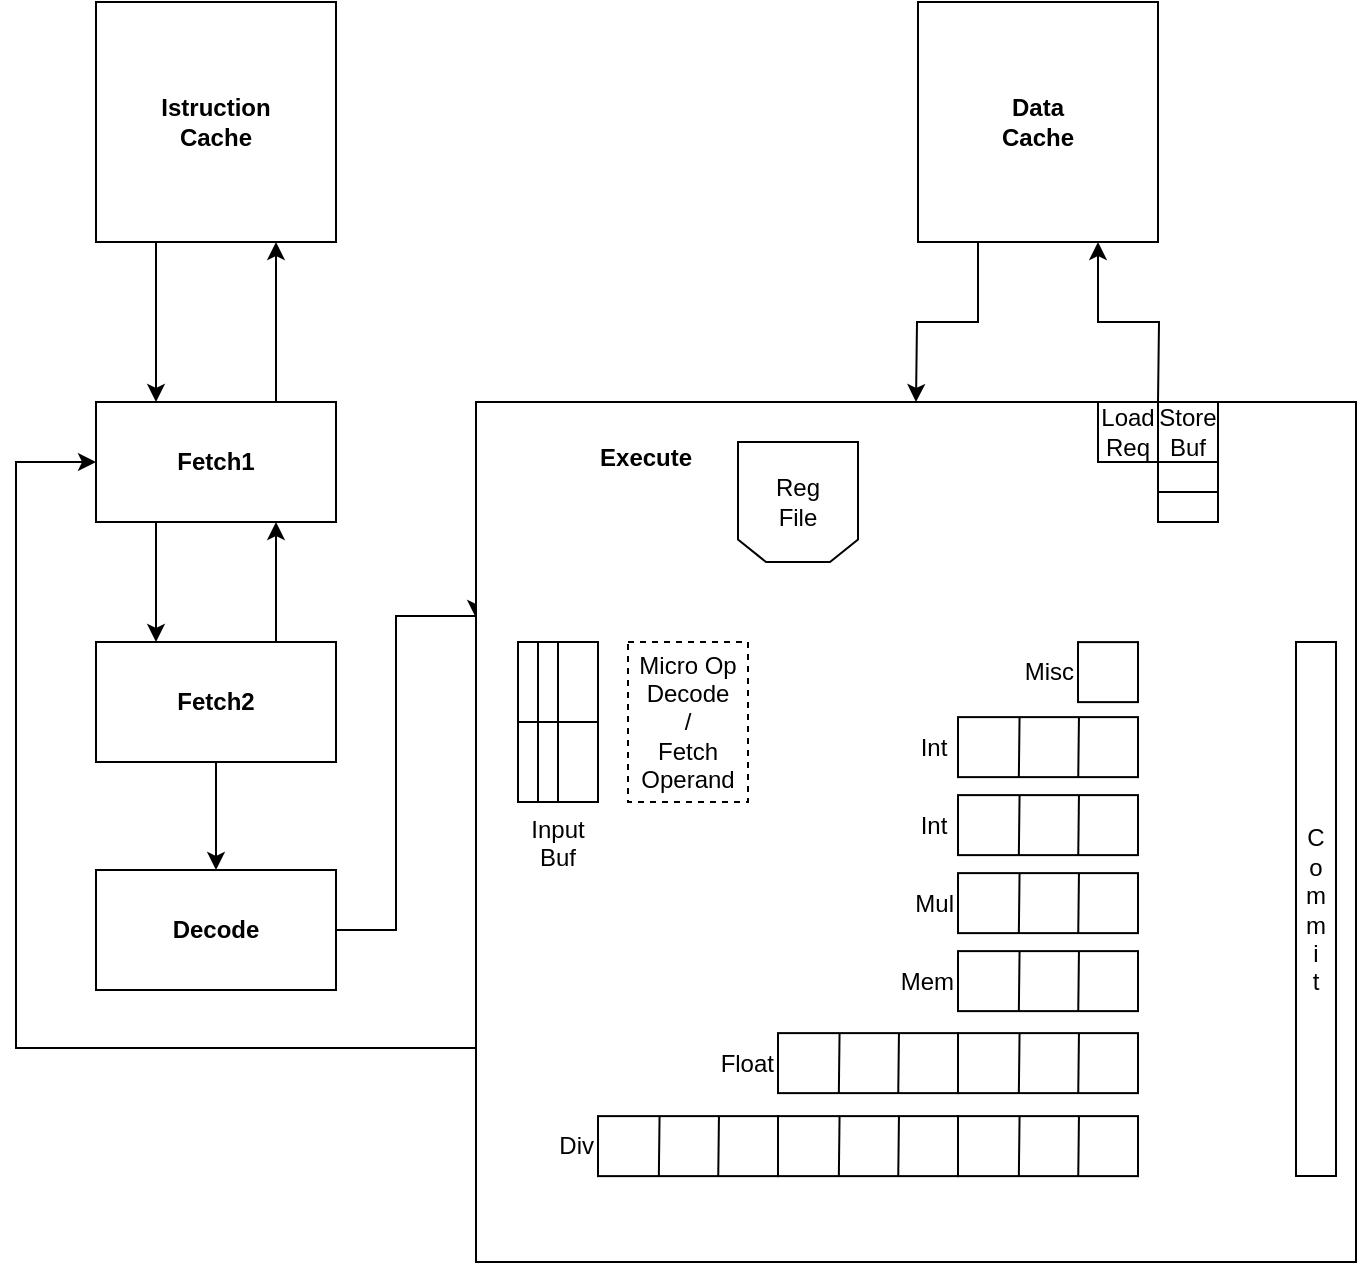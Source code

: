 <mxfile version="12.1.0" type="github" pages="1"><diagram id="EdAOTdUpAiUYNW-F2-T8" name="Page-1"><mxGraphModel dx="868" dy="518" grid="1" gridSize="10" guides="1" tooltips="1" connect="1" arrows="1" fold="1" page="1" pageScale="1" pageWidth="827" pageHeight="1169" math="0" shadow="0"><root><mxCell id="0"/><mxCell id="1" parent="0"/><mxCell id="xlTgU6gEici19xFDkvJ_-10" style="edgeStyle=orthogonalEdgeStyle;rounded=0;orthogonalLoop=1;jettySize=auto;html=1;exitX=0.25;exitY=1;exitDx=0;exitDy=0;entryX=0.25;entryY=0;entryDx=0;entryDy=0;fontStyle=1" parent="1" source="xlTgU6gEici19xFDkvJ_-1" target="xlTgU6gEici19xFDkvJ_-2" edge="1"><mxGeometry relative="1" as="geometry"/></mxCell><mxCell id="xlTgU6gEici19xFDkvJ_-1" value="Istruction&lt;br&gt;Cache" style="rounded=0;whiteSpace=wrap;html=1;fontStyle=1" parent="1" vertex="1"><mxGeometry x="80" y="40" width="120" height="120" as="geometry"/></mxCell><mxCell id="xlTgU6gEici19xFDkvJ_-11" style="edgeStyle=orthogonalEdgeStyle;rounded=0;orthogonalLoop=1;jettySize=auto;html=1;exitX=0.75;exitY=0;exitDx=0;exitDy=0;entryX=0.75;entryY=1;entryDx=0;entryDy=0;fontStyle=1" parent="1" source="xlTgU6gEici19xFDkvJ_-2" target="xlTgU6gEici19xFDkvJ_-1" edge="1"><mxGeometry relative="1" as="geometry"/></mxCell><mxCell id="xlTgU6gEici19xFDkvJ_-12" style="edgeStyle=orthogonalEdgeStyle;rounded=0;orthogonalLoop=1;jettySize=auto;html=1;exitX=0.25;exitY=1;exitDx=0;exitDy=0;entryX=0.25;entryY=0;entryDx=0;entryDy=0;fontStyle=1" parent="1" source="xlTgU6gEici19xFDkvJ_-2" target="xlTgU6gEici19xFDkvJ_-3" edge="1"><mxGeometry relative="1" as="geometry"/></mxCell><mxCell id="xlTgU6gEici19xFDkvJ_-2" value="Fetch1" style="rounded=0;whiteSpace=wrap;html=1;fontStyle=1" parent="1" vertex="1"><mxGeometry x="80" y="240" width="120" height="60" as="geometry"/></mxCell><mxCell id="xlTgU6gEici19xFDkvJ_-13" style="edgeStyle=orthogonalEdgeStyle;rounded=0;orthogonalLoop=1;jettySize=auto;html=1;exitX=0.75;exitY=0;exitDx=0;exitDy=0;fontStyle=1;entryX=0.75;entryY=1;entryDx=0;entryDy=0;" parent="1" source="xlTgU6gEici19xFDkvJ_-3" target="xlTgU6gEici19xFDkvJ_-2" edge="1"><mxGeometry relative="1" as="geometry"><mxPoint x="90" y="400" as="targetPoint"/></mxGeometry></mxCell><mxCell id="xlTgU6gEici19xFDkvJ_-15" style="edgeStyle=orthogonalEdgeStyle;rounded=0;orthogonalLoop=1;jettySize=auto;html=1;exitX=0.5;exitY=1;exitDx=0;exitDy=0;entryX=0.5;entryY=0;entryDx=0;entryDy=0;fontStyle=1" parent="1" source="xlTgU6gEici19xFDkvJ_-3" target="xlTgU6gEici19xFDkvJ_-4" edge="1"><mxGeometry relative="1" as="geometry"/></mxCell><mxCell id="xlTgU6gEici19xFDkvJ_-3" value="Fetch2" style="rounded=0;whiteSpace=wrap;html=1;fontStyle=1" parent="1" vertex="1"><mxGeometry x="80" y="360" width="120" height="60" as="geometry"/></mxCell><mxCell id="xlTgU6gEici19xFDkvJ_-16" style="edgeStyle=orthogonalEdgeStyle;rounded=0;orthogonalLoop=1;jettySize=auto;html=1;exitX=1;exitY=0.5;exitDx=0;exitDy=0;entryX=0;entryY=0.25;entryDx=0;entryDy=0;" parent="1" source="xlTgU6gEici19xFDkvJ_-4" edge="1"><mxGeometry relative="1" as="geometry"><mxPoint x="270" y="348" as="targetPoint"/><Array as="points"><mxPoint x="230" y="504"/><mxPoint x="230" y="347"/></Array></mxGeometry></mxCell><mxCell id="xlTgU6gEici19xFDkvJ_-4" value="&lt;span&gt;Decode&lt;/span&gt;" style="rounded=0;whiteSpace=wrap;html=1;fontStyle=1" parent="1" vertex="1"><mxGeometry x="80" y="474" width="120" height="60" as="geometry"/></mxCell><mxCell id="xlTgU6gEici19xFDkvJ_-9" style="edgeStyle=orthogonalEdgeStyle;rounded=0;orthogonalLoop=1;jettySize=auto;html=1;exitX=0.995;exitY=0.005;exitDx=0;exitDy=0;entryX=0.75;entryY=1;entryDx=0;entryDy=0;exitPerimeter=0;" parent="1" target="xlTgU6gEici19xFDkvJ_-6" edge="1"><mxGeometry relative="1" as="geometry"><mxPoint x="611" y="240" as="sourcePoint"/></mxGeometry></mxCell><mxCell id="xlTgU6gEici19xFDkvJ_-17" style="edgeStyle=orthogonalEdgeStyle;rounded=0;orthogonalLoop=1;jettySize=auto;html=1;entryX=0;entryY=0.5;entryDx=0;entryDy=0;exitX=0;exitY=0.75;exitDx=0;exitDy=0;" parent="1" target="xlTgU6gEici19xFDkvJ_-2" edge="1"><mxGeometry relative="1" as="geometry"><Array as="points"><mxPoint x="40" y="563"/><mxPoint x="40" y="270"/></Array><mxPoint x="270" y="563" as="sourcePoint"/></mxGeometry></mxCell><mxCell id="xlTgU6gEici19xFDkvJ_-8" style="edgeStyle=orthogonalEdgeStyle;rounded=0;orthogonalLoop=1;jettySize=auto;html=1;exitX=0.25;exitY=1;exitDx=0;exitDy=0;entryX=0.5;entryY=0;entryDx=0;entryDy=0;" parent="1" source="xlTgU6gEici19xFDkvJ_-6" edge="1"><mxGeometry relative="1" as="geometry"><mxPoint x="490" y="240" as="targetPoint"/></mxGeometry></mxCell><mxCell id="xlTgU6gEici19xFDkvJ_-6" value="Data&lt;br&gt;Cache" style="rounded=0;whiteSpace=wrap;html=1;fontStyle=1" parent="1" vertex="1"><mxGeometry x="491" y="40" width="120" height="120" as="geometry"/></mxCell><mxCell id="oU3VeBDMUItlI4Esvr1q-70" value="&amp;nbsp; &amp;nbsp; &amp;nbsp; &amp;nbsp; &amp;nbsp; &lt;br&gt;&amp;nbsp; &amp;nbsp; &amp;nbsp; &amp;nbsp; &amp;nbsp; &amp;nbsp; &amp;nbsp; &amp;nbsp; &amp;nbsp; &lt;b&gt;Execute&lt;/b&gt;" style="rounded=0;whiteSpace=wrap;html=1;verticalAlign=top;labelPosition=center;verticalLabelPosition=middle;align=left;" vertex="1" parent="1"><mxGeometry x="270" y="240" width="440" height="430" as="geometry"/></mxCell><mxCell id="oU3VeBDMUItlI4Esvr1q-71" value="Int&amp;nbsp;" style="rounded=0;whiteSpace=wrap;html=1;align=right;labelPosition=left;verticalLabelPosition=middle;verticalAlign=middle;" vertex="1" parent="1"><mxGeometry x="511" y="436.559" width="90" height="30" as="geometry"/></mxCell><mxCell id="oU3VeBDMUItlI4Esvr1q-72" value="" style="endArrow=none;html=1;exitX=0.338;exitY=0.997;exitDx=0;exitDy=0;exitPerimeter=0;entryX=0.342;entryY=0.003;entryDx=0;entryDy=0;entryPerimeter=0;" edge="1" parent="1" source="oU3VeBDMUItlI4Esvr1q-71" target="oU3VeBDMUItlI4Esvr1q-71"><mxGeometry width="50" height="50" relative="1" as="geometry"><mxPoint x="-19" y="539.559" as="sourcePoint"/><mxPoint x="382" y="359.559" as="targetPoint"/></mxGeometry></mxCell><mxCell id="oU3VeBDMUItlI4Esvr1q-73" value="" style="endArrow=none;html=1;exitX=0.668;exitY=1.01;exitDx=0;exitDy=0;exitPerimeter=0;entryX=0.672;entryY=-0.003;entryDx=0;entryDy=0;entryPerimeter=0;" edge="1" parent="1" source="oU3VeBDMUItlI4Esvr1q-71" target="oU3VeBDMUItlI4Esvr1q-71"><mxGeometry width="50" height="50" relative="1" as="geometry"><mxPoint x="420.8" y="419.939" as="sourcePoint"/><mxPoint x="421" y="359.559" as="targetPoint"/></mxGeometry></mxCell><mxCell id="oU3VeBDMUItlI4Esvr1q-74" value="Mul" style="rounded=0;whiteSpace=wrap;html=1;align=right;labelPosition=left;verticalLabelPosition=middle;verticalAlign=middle;" vertex="1" parent="1"><mxGeometry x="511" y="475.559" width="90" height="30" as="geometry"/></mxCell><mxCell id="oU3VeBDMUItlI4Esvr1q-75" value="" style="endArrow=none;html=1;exitX=0.338;exitY=0.997;exitDx=0;exitDy=0;exitPerimeter=0;entryX=0.342;entryY=0.003;entryDx=0;entryDy=0;entryPerimeter=0;" edge="1" parent="1" source="oU3VeBDMUItlI4Esvr1q-74" target="oU3VeBDMUItlI4Esvr1q-74"><mxGeometry width="50" height="50" relative="1" as="geometry"><mxPoint x="-19" y="579.559" as="sourcePoint"/><mxPoint x="382" y="399.559" as="targetPoint"/></mxGeometry></mxCell><mxCell id="oU3VeBDMUItlI4Esvr1q-76" value="" style="endArrow=none;html=1;exitX=0.668;exitY=1.01;exitDx=0;exitDy=0;exitPerimeter=0;entryX=0.672;entryY=-0.003;entryDx=0;entryDy=0;entryPerimeter=0;" edge="1" parent="1" source="oU3VeBDMUItlI4Esvr1q-74" target="oU3VeBDMUItlI4Esvr1q-74"><mxGeometry width="50" height="50" relative="1" as="geometry"><mxPoint x="420.8" y="459.939" as="sourcePoint"/><mxPoint x="421" y="399.559" as="targetPoint"/></mxGeometry></mxCell><mxCell id="oU3VeBDMUItlI4Esvr1q-77" value="Div" style="rounded=0;whiteSpace=wrap;html=1;align=right;labelPosition=left;verticalLabelPosition=middle;verticalAlign=middle;" vertex="1" parent="1"><mxGeometry x="331" y="597.059" width="90" height="30" as="geometry"/></mxCell><mxCell id="oU3VeBDMUItlI4Esvr1q-78" value="" style="endArrow=none;html=1;exitX=0.338;exitY=0.997;exitDx=0;exitDy=0;exitPerimeter=0;entryX=0.342;entryY=0.003;entryDx=0;entryDy=0;entryPerimeter=0;" edge="1" parent="1" source="oU3VeBDMUItlI4Esvr1q-77" target="oU3VeBDMUItlI4Esvr1q-77"><mxGeometry width="50" height="50" relative="1" as="geometry"><mxPoint x="-19" y="619.559" as="sourcePoint"/><mxPoint x="382" y="439.559" as="targetPoint"/></mxGeometry></mxCell><mxCell id="oU3VeBDMUItlI4Esvr1q-79" value="" style="endArrow=none;html=1;exitX=0.668;exitY=1.01;exitDx=0;exitDy=0;exitPerimeter=0;entryX=0.672;entryY=-0.003;entryDx=0;entryDy=0;entryPerimeter=0;" edge="1" parent="1" source="oU3VeBDMUItlI4Esvr1q-77" target="oU3VeBDMUItlI4Esvr1q-77"><mxGeometry width="50" height="50" relative="1" as="geometry"><mxPoint x="420.8" y="499.939" as="sourcePoint"/><mxPoint x="421" y="439.559" as="targetPoint"/></mxGeometry></mxCell><mxCell id="oU3VeBDMUItlI4Esvr1q-80" value="" style="rounded=0;whiteSpace=wrap;html=1;align=right;labelPosition=left;verticalLabelPosition=middle;verticalAlign=middle;" vertex="1" parent="1"><mxGeometry x="421" y="597.059" width="90" height="30" as="geometry"/></mxCell><mxCell id="oU3VeBDMUItlI4Esvr1q-81" value="" style="endArrow=none;html=1;exitX=0.338;exitY=0.997;exitDx=0;exitDy=0;exitPerimeter=0;entryX=0.342;entryY=0.003;entryDx=0;entryDy=0;entryPerimeter=0;" edge="1" parent="1" source="oU3VeBDMUItlI4Esvr1q-80" target="oU3VeBDMUItlI4Esvr1q-80"><mxGeometry width="50" height="50" relative="1" as="geometry"><mxPoint x="-324" y="659.559" as="sourcePoint"/><mxPoint x="77" y="479.559" as="targetPoint"/></mxGeometry></mxCell><mxCell id="oU3VeBDMUItlI4Esvr1q-82" value="" style="endArrow=none;html=1;exitX=0.668;exitY=1.01;exitDx=0;exitDy=0;exitPerimeter=0;entryX=0.672;entryY=-0.003;entryDx=0;entryDy=0;entryPerimeter=0;" edge="1" parent="1" source="oU3VeBDMUItlI4Esvr1q-80" target="oU3VeBDMUItlI4Esvr1q-80"><mxGeometry width="50" height="50" relative="1" as="geometry"><mxPoint x="115.8" y="539.939" as="sourcePoint"/><mxPoint x="116" y="479.559" as="targetPoint"/></mxGeometry></mxCell><mxCell id="oU3VeBDMUItlI4Esvr1q-83" value="" style="rounded=0;whiteSpace=wrap;html=1;align=right;labelPosition=left;verticalLabelPosition=middle;verticalAlign=middle;" vertex="1" parent="1"><mxGeometry x="511" y="597.059" width="90" height="30" as="geometry"/></mxCell><mxCell id="oU3VeBDMUItlI4Esvr1q-84" value="" style="endArrow=none;html=1;exitX=0.338;exitY=0.997;exitDx=0;exitDy=0;exitPerimeter=0;entryX=0.342;entryY=0.003;entryDx=0;entryDy=0;entryPerimeter=0;" edge="1" parent="1" source="oU3VeBDMUItlI4Esvr1q-83" target="oU3VeBDMUItlI4Esvr1q-83"><mxGeometry width="50" height="50" relative="1" as="geometry"><mxPoint x="-314" y="669.559" as="sourcePoint"/><mxPoint x="87" y="489.559" as="targetPoint"/></mxGeometry></mxCell><mxCell id="oU3VeBDMUItlI4Esvr1q-85" value="" style="endArrow=none;html=1;exitX=0.668;exitY=1.01;exitDx=0;exitDy=0;exitPerimeter=0;entryX=0.672;entryY=-0.003;entryDx=0;entryDy=0;entryPerimeter=0;" edge="1" parent="1" source="oU3VeBDMUItlI4Esvr1q-83" target="oU3VeBDMUItlI4Esvr1q-83"><mxGeometry width="50" height="50" relative="1" as="geometry"><mxPoint x="125.8" y="549.939" as="sourcePoint"/><mxPoint x="126" y="489.559" as="targetPoint"/></mxGeometry></mxCell><mxCell id="oU3VeBDMUItlI4Esvr1q-86" value="Float" style="rounded=0;whiteSpace=wrap;html=1;align=right;labelPosition=left;verticalLabelPosition=middle;verticalAlign=middle;" vertex="1" parent="1"><mxGeometry x="421" y="555.559" width="90" height="30" as="geometry"/></mxCell><mxCell id="oU3VeBDMUItlI4Esvr1q-87" value="" style="endArrow=none;html=1;exitX=0.338;exitY=0.997;exitDx=0;exitDy=0;exitPerimeter=0;entryX=0.342;entryY=0.003;entryDx=0;entryDy=0;entryPerimeter=0;" edge="1" parent="1" source="oU3VeBDMUItlI4Esvr1q-86" target="oU3VeBDMUItlI4Esvr1q-86"><mxGeometry width="50" height="50" relative="1" as="geometry"><mxPoint x="-304" y="679.559" as="sourcePoint"/><mxPoint x="97" y="499.559" as="targetPoint"/></mxGeometry></mxCell><mxCell id="oU3VeBDMUItlI4Esvr1q-88" value="" style="endArrow=none;html=1;exitX=0.668;exitY=1.01;exitDx=0;exitDy=0;exitPerimeter=0;entryX=0.672;entryY=-0.003;entryDx=0;entryDy=0;entryPerimeter=0;" edge="1" parent="1" source="oU3VeBDMUItlI4Esvr1q-86" target="oU3VeBDMUItlI4Esvr1q-86"><mxGeometry width="50" height="50" relative="1" as="geometry"><mxPoint x="135.8" y="559.939" as="sourcePoint"/><mxPoint x="136" y="499.559" as="targetPoint"/></mxGeometry></mxCell><mxCell id="oU3VeBDMUItlI4Esvr1q-89" value="" style="rounded=0;whiteSpace=wrap;html=1;align=right;labelPosition=left;verticalLabelPosition=middle;verticalAlign=middle;" vertex="1" parent="1"><mxGeometry x="511" y="555.559" width="90" height="30" as="geometry"/></mxCell><mxCell id="oU3VeBDMUItlI4Esvr1q-90" value="" style="endArrow=none;html=1;exitX=0.338;exitY=0.997;exitDx=0;exitDy=0;exitPerimeter=0;entryX=0.342;entryY=0.003;entryDx=0;entryDy=0;entryPerimeter=0;" edge="1" parent="1" source="oU3VeBDMUItlI4Esvr1q-89" target="oU3VeBDMUItlI4Esvr1q-89"><mxGeometry width="50" height="50" relative="1" as="geometry"><mxPoint x="-294" y="689.559" as="sourcePoint"/><mxPoint x="107" y="509.559" as="targetPoint"/></mxGeometry></mxCell><mxCell id="oU3VeBDMUItlI4Esvr1q-91" value="" style="endArrow=none;html=1;exitX=0.668;exitY=1.01;exitDx=0;exitDy=0;exitPerimeter=0;entryX=0.672;entryY=-0.003;entryDx=0;entryDy=0;entryPerimeter=0;" edge="1" parent="1" source="oU3VeBDMUItlI4Esvr1q-89" target="oU3VeBDMUItlI4Esvr1q-89"><mxGeometry width="50" height="50" relative="1" as="geometry"><mxPoint x="145.8" y="569.939" as="sourcePoint"/><mxPoint x="146" y="509.559" as="targetPoint"/></mxGeometry></mxCell><mxCell id="oU3VeBDMUItlI4Esvr1q-92" value="Mem" style="rounded=0;whiteSpace=wrap;html=1;align=right;labelPosition=left;verticalLabelPosition=middle;verticalAlign=middle;" vertex="1" parent="1"><mxGeometry x="511" y="514.559" width="90" height="30" as="geometry"/></mxCell><mxCell id="oU3VeBDMUItlI4Esvr1q-93" value="" style="endArrow=none;html=1;exitX=0.338;exitY=0.997;exitDx=0;exitDy=0;exitPerimeter=0;entryX=0.342;entryY=0.003;entryDx=0;entryDy=0;entryPerimeter=0;" edge="1" parent="1" source="oU3VeBDMUItlI4Esvr1q-92" target="oU3VeBDMUItlI4Esvr1q-92"><mxGeometry width="50" height="50" relative="1" as="geometry"><mxPoint x="-19" y="697.559" as="sourcePoint"/><mxPoint x="382" y="517.559" as="targetPoint"/></mxGeometry></mxCell><mxCell id="oU3VeBDMUItlI4Esvr1q-94" value="" style="endArrow=none;html=1;exitX=0.668;exitY=1.01;exitDx=0;exitDy=0;exitPerimeter=0;entryX=0.672;entryY=-0.003;entryDx=0;entryDy=0;entryPerimeter=0;" edge="1" parent="1" source="oU3VeBDMUItlI4Esvr1q-92" target="oU3VeBDMUItlI4Esvr1q-92"><mxGeometry width="50" height="50" relative="1" as="geometry"><mxPoint x="420.8" y="577.939" as="sourcePoint"/><mxPoint x="421" y="517.559" as="targetPoint"/></mxGeometry></mxCell><mxCell id="oU3VeBDMUItlI4Esvr1q-95" value="Misc" style="rounded=0;whiteSpace=wrap;html=1;align=right;labelPosition=left;verticalLabelPosition=middle;verticalAlign=middle;" vertex="1" parent="1"><mxGeometry x="571" y="360.059" width="30" height="30" as="geometry"/></mxCell><mxCell id="oU3VeBDMUItlI4Esvr1q-96" value="" style="rounded=0;whiteSpace=wrap;html=1;align=left;verticalAlign=top;labelPosition=right;verticalLabelPosition=middle;" vertex="1" parent="1"><mxGeometry x="611" y="240" width="30" height="60" as="geometry"/></mxCell><mxCell id="oU3VeBDMUItlI4Esvr1q-97" value="" style="endArrow=none;html=1;entryX=0;entryY=0.5;entryDx=0;entryDy=0;exitX=1;exitY=0.5;exitDx=0;exitDy=0;" edge="1" parent="1" source="oU3VeBDMUItlI4Esvr1q-96" target="oU3VeBDMUItlI4Esvr1q-96"><mxGeometry width="50" height="50" relative="1" as="geometry"><mxPoint x="346" y="480" as="sourcePoint"/><mxPoint x="396" y="430" as="targetPoint"/></mxGeometry></mxCell><mxCell id="oU3VeBDMUItlI4Esvr1q-98" value="" style="endArrow=none;html=1;entryX=0;entryY=0.75;entryDx=0;entryDy=0;exitX=1;exitY=0.75;exitDx=0;exitDy=0;" edge="1" parent="1" source="oU3VeBDMUItlI4Esvr1q-96" target="oU3VeBDMUItlI4Esvr1q-96"><mxGeometry width="50" height="50" relative="1" as="geometry"><mxPoint x="346" y="480" as="sourcePoint"/><mxPoint x="396" y="430" as="targetPoint"/></mxGeometry></mxCell><mxCell id="oU3VeBDMUItlI4Esvr1q-99" value="Load&lt;br&gt;Req" style="rounded=0;whiteSpace=wrap;html=1;align=center;labelPosition=center;verticalLabelPosition=middle;verticalAlign=middle;" vertex="1" parent="1"><mxGeometry x="581" y="240" width="30" height="30" as="geometry"/></mxCell><mxCell id="oU3VeBDMUItlI4Esvr1q-100" value="Store&lt;br&gt;Buf" style="text;html=1;strokeColor=none;fillColor=none;align=center;verticalAlign=middle;whiteSpace=wrap;rounded=0;" vertex="1" parent="1"><mxGeometry x="611" y="240" width="30" height="30" as="geometry"/></mxCell><mxCell id="oU3VeBDMUItlI4Esvr1q-101" value="Input Buf" style="rounded=0;whiteSpace=wrap;html=1;align=center;labelPosition=center;verticalLabelPosition=bottom;verticalAlign=top;" vertex="1" parent="1"><mxGeometry x="291" y="360" width="40" height="80" as="geometry"/></mxCell><mxCell id="oU3VeBDMUItlI4Esvr1q-102" value="" style="endArrow=none;html=1;entryX=0.5;entryY=0;entryDx=0;entryDy=0;exitX=0.5;exitY=1;exitDx=0;exitDy=0;" edge="1" parent="1" source="oU3VeBDMUItlI4Esvr1q-101" target="oU3VeBDMUItlI4Esvr1q-101"><mxGeometry width="50" height="50" relative="1" as="geometry"><mxPoint x="-29" y="730" as="sourcePoint"/><mxPoint x="21" y="680" as="targetPoint"/></mxGeometry></mxCell><mxCell id="oU3VeBDMUItlI4Esvr1q-103" value="" style="endArrow=none;html=1;entryX=0.25;entryY=0;entryDx=0;entryDy=0;exitX=0.25;exitY=1;exitDx=0;exitDy=0;" edge="1" parent="1" source="oU3VeBDMUItlI4Esvr1q-101" target="oU3VeBDMUItlI4Esvr1q-101"><mxGeometry width="50" height="50" relative="1" as="geometry"><mxPoint x="-29" y="730" as="sourcePoint"/><mxPoint x="21" y="680" as="targetPoint"/></mxGeometry></mxCell><mxCell id="oU3VeBDMUItlI4Esvr1q-104" value="" style="shape=loopLimit;whiteSpace=wrap;html=1;align=left;rotation=180;size=14;" vertex="1" parent="1"><mxGeometry x="401" y="260" width="60" height="60" as="geometry"/></mxCell><mxCell id="oU3VeBDMUItlI4Esvr1q-105" value="Reg&lt;br&gt;File" style="text;html=1;strokeColor=none;fillColor=none;align=center;verticalAlign=middle;whiteSpace=wrap;rounded=0;" vertex="1" parent="1"><mxGeometry x="411" y="280" width="40" height="20" as="geometry"/></mxCell><mxCell id="oU3VeBDMUItlI4Esvr1q-106" value="C&lt;br&gt;o&lt;br&gt;m&lt;br&gt;m&lt;br&gt;i&lt;br&gt;t" style="rounded=0;whiteSpace=wrap;html=1;align=center;" vertex="1" parent="1"><mxGeometry x="680" y="360" width="20" height="267" as="geometry"/></mxCell><mxCell id="oU3VeBDMUItlI4Esvr1q-111" value="Micro Op&lt;br&gt;Decode&lt;br&gt;/&lt;br&gt;Fetch&lt;br&gt;Operand" style="rounded=0;whiteSpace=wrap;html=1;dashed=1;perimeterSpacing=0;strokeWidth=1;" vertex="1" parent="1"><mxGeometry x="346" y="360" width="60" height="80" as="geometry"/></mxCell><mxCell id="oU3VeBDMUItlI4Esvr1q-115" value="Int&amp;nbsp;" style="rounded=0;whiteSpace=wrap;html=1;align=right;labelPosition=left;verticalLabelPosition=middle;verticalAlign=middle;" vertex="1" parent="1"><mxGeometry x="511" y="397.559" width="90" height="30" as="geometry"/></mxCell><mxCell id="oU3VeBDMUItlI4Esvr1q-116" value="" style="endArrow=none;html=1;exitX=0.338;exitY=0.997;exitDx=0;exitDy=0;exitPerimeter=0;entryX=0.342;entryY=0.003;entryDx=0;entryDy=0;entryPerimeter=0;" edge="1" parent="1" source="oU3VeBDMUItlI4Esvr1q-115" target="oU3VeBDMUItlI4Esvr1q-115"><mxGeometry width="50" height="50" relative="1" as="geometry"><mxPoint x="-19" y="499.559" as="sourcePoint"/><mxPoint x="382" y="319.559" as="targetPoint"/></mxGeometry></mxCell><mxCell id="oU3VeBDMUItlI4Esvr1q-117" value="" style="endArrow=none;html=1;exitX=0.668;exitY=1.01;exitDx=0;exitDy=0;exitPerimeter=0;entryX=0.672;entryY=-0.003;entryDx=0;entryDy=0;entryPerimeter=0;" edge="1" parent="1" source="oU3VeBDMUItlI4Esvr1q-115" target="oU3VeBDMUItlI4Esvr1q-115"><mxGeometry width="50" height="50" relative="1" as="geometry"><mxPoint x="420.8" y="379.939" as="sourcePoint"/><mxPoint x="421" y="319.559" as="targetPoint"/></mxGeometry></mxCell><mxCell id="oU3VeBDMUItlI4Esvr1q-124" value="" style="endArrow=none;html=1;strokeColor=#000000;strokeWidth=1;entryX=1;entryY=0.5;entryDx=0;entryDy=0;exitX=0;exitY=0.5;exitDx=0;exitDy=0;" edge="1" parent="1" source="oU3VeBDMUItlI4Esvr1q-101" target="oU3VeBDMUItlI4Esvr1q-101"><mxGeometry width="50" height="50" relative="1" as="geometry"><mxPoint x="30" y="740" as="sourcePoint"/><mxPoint x="80" y="690" as="targetPoint"/></mxGeometry></mxCell></root></mxGraphModel></diagram></mxfile>